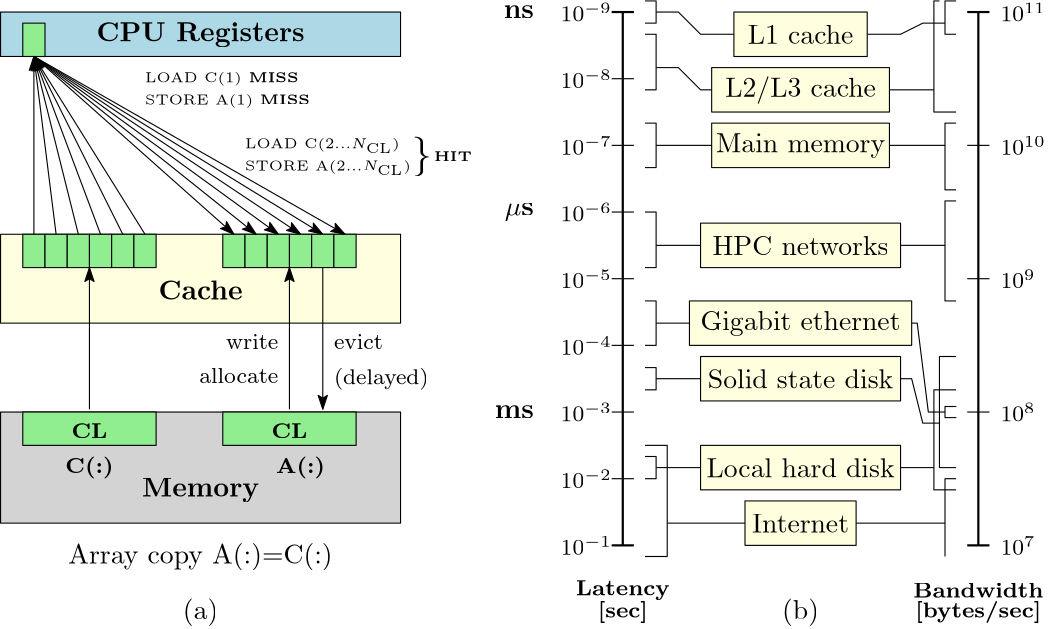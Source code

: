 <?xml version="1.0"?>
<!DOCTYPE ipe SYSTEM "ipe.dtd">
<ipe version="70107" creator="Ipe 7.1.7">
<info created="D:20160804062327" modified="D:20160804163906"/>
<ipestyle name="basic">
<symbol name="arrow/arc(spx)">
<path stroke="sym-stroke" fill="sym-stroke" pen="sym-pen">
0 0 m
-1 0.333 l
-1 -0.333 l
h
</path>
</symbol>
<symbol name="arrow/farc(spx)">
<path stroke="sym-stroke" fill="white" pen="sym-pen">
0 0 m
-1 0.333 l
-1 -0.333 l
h
</path>
</symbol>
<symbol name="arrow/ptarc(spx)">
<path stroke="sym-stroke" fill="sym-stroke" pen="sym-pen">
0 0 m
-1 0.333 l
-0.8 0 l
-1 -0.333 l
h
</path>
</symbol>
<symbol name="arrow/fptarc(spx)">
<path stroke="sym-stroke" fill="white" pen="sym-pen">
0 0 m
-1 0.333 l
-0.8 0 l
-1 -0.333 l
h
</path>
</symbol>
<symbol name="mark/circle(sx)" transformations="translations">
<path fill="sym-stroke">
0.6 0 0 0.6 0 0 e
0.4 0 0 0.4 0 0 e
</path>
</symbol>
<symbol name="mark/disk(sx)" transformations="translations">
<path fill="sym-stroke">
0.6 0 0 0.6 0 0 e
</path>
</symbol>
<symbol name="mark/fdisk(sfx)" transformations="translations">
<group>
<path fill="sym-fill">
0.5 0 0 0.5 0 0 e
</path>
<path fill="sym-stroke" fillrule="eofill">
0.6 0 0 0.6 0 0 e
0.4 0 0 0.4 0 0 e
</path>
</group>
</symbol>
<symbol name="mark/box(sx)" transformations="translations">
<path fill="sym-stroke" fillrule="eofill">
-0.6 -0.6 m
0.6 -0.6 l
0.6 0.6 l
-0.6 0.6 l
h
-0.4 -0.4 m
0.4 -0.4 l
0.4 0.4 l
-0.4 0.4 l
h
</path>
</symbol>
<symbol name="mark/square(sx)" transformations="translations">
<path fill="sym-stroke">
-0.6 -0.6 m
0.6 -0.6 l
0.6 0.6 l
-0.6 0.6 l
h
</path>
</symbol>
<symbol name="mark/fsquare(sfx)" transformations="translations">
<group>
<path fill="sym-fill">
-0.5 -0.5 m
0.5 -0.5 l
0.5 0.5 l
-0.5 0.5 l
h
</path>
<path fill="sym-stroke" fillrule="eofill">
-0.6 -0.6 m
0.6 -0.6 l
0.6 0.6 l
-0.6 0.6 l
h
-0.4 -0.4 m
0.4 -0.4 l
0.4 0.4 l
-0.4 0.4 l
h
</path>
</group>
</symbol>
<symbol name="mark/cross(sx)" transformations="translations">
<group>
<path fill="sym-stroke">
-0.43 -0.57 m
0.57 0.43 l
0.43 0.57 l
-0.57 -0.43 l
h
</path>
<path fill="sym-stroke">
-0.43 0.57 m
0.57 -0.43 l
0.43 -0.57 l
-0.57 0.43 l
h
</path>
</group>
</symbol>
<symbol name="arrow/fnormal(spx)">
<path stroke="sym-stroke" fill="white" pen="sym-pen">
0 0 m
-1 0.333 l
-1 -0.333 l
h
</path>
</symbol>
<symbol name="arrow/pointed(spx)">
<path stroke="sym-stroke" fill="sym-stroke" pen="sym-pen">
0 0 m
-1 0.333 l
-0.8 0 l
-1 -0.333 l
h
</path>
</symbol>
<symbol name="arrow/fpointed(spx)">
<path stroke="sym-stroke" fill="white" pen="sym-pen">
0 0 m
-1 0.333 l
-0.8 0 l
-1 -0.333 l
h
</path>
</symbol>
<symbol name="arrow/linear(spx)">
<path stroke="sym-stroke" pen="sym-pen">
-1 0.333 m
0 0 l
-1 -0.333 l
</path>
</symbol>
<symbol name="arrow/fdouble(spx)">
<path stroke="sym-stroke" fill="white" pen="sym-pen">
0 0 m
-1 0.333 l
-1 -0.333 l
h
-1 0 m
-2 0.333 l
-2 -0.333 l
h
</path>
</symbol>
<symbol name="arrow/double(spx)">
<path stroke="sym-stroke" fill="sym-stroke" pen="sym-pen">
0 0 m
-1 0.333 l
-1 -0.333 l
h
-1 0 m
-2 0.333 l
-2 -0.333 l
h
</path>
</symbol>
<pen name="heavier" value="0.8"/>
<pen name="fat" value="1.2"/>
<pen name="ultrafat" value="2"/>
<symbolsize name="large" value="5"/>
<symbolsize name="small" value="2"/>
<symbolsize name="tiny" value="1.1"/>
<arrowsize name="large" value="10"/>
<arrowsize name="small" value="5"/>
<arrowsize name="tiny" value="3"/>
<color name="red" value="1 0 0"/>
<color name="green" value="0 1 0"/>
<color name="blue" value="0 0 1"/>
<color name="yellow" value="1 1 0"/>
<color name="orange" value="1 0.647 0"/>
<color name="gold" value="1 0.843 0"/>
<color name="purple" value="0.627 0.125 0.941"/>
<color name="gray" value="0.745"/>
<color name="brown" value="0.647 0.165 0.165"/>
<color name="navy" value="0 0 0.502"/>
<color name="pink" value="1 0.753 0.796"/>
<color name="seagreen" value="0.18 0.545 0.341"/>
<color name="turquoise" value="0.251 0.878 0.816"/>
<color name="violet" value="0.933 0.51 0.933"/>
<color name="darkblue" value="0 0 0.545"/>
<color name="darkcyan" value="0 0.545 0.545"/>
<color name="darkgray" value="0.663"/>
<color name="darkgreen" value="0 0.392 0"/>
<color name="darkmagenta" value="0.545 0 0.545"/>
<color name="darkorange" value="1 0.549 0"/>
<color name="darkred" value="0.545 0 0"/>
<color name="lightblue" value="0.678 0.847 0.902"/>
<color name="lightcyan" value="0.878 1 1"/>
<color name="lightgray" value="0.827"/>
<color name="lightgreen" value="0.565 0.933 0.565"/>
<color name="lightyellow" value="1 1 0.878"/>
<dashstyle name="dashed" value="[4] 0"/>
<dashstyle name="dotted" value="[1 3] 0"/>
<dashstyle name="dash dotted" value="[4 2 1 2] 0"/>
<dashstyle name="dash dot dotted" value="[4 2 1 2 1 2] 0"/>
<textsize name="large" value="\large"/>
<textsize name="Large" value="\Large"/>
<textsize name="LARGE" value="\LARGE"/>
<textsize name="huge" value="\huge"/>
<textsize name="Huge" value="\Huge"/>
<textsize name="small" value="\small"/>
<textsize name="footnote" value="\footnotesize"/>
<textsize name="tiny" value="\tiny"/>
<textstyle name="center" begin="\begin{center}" end="\end{center}"/>
<textstyle name="itemize" begin="\begin{itemize}" end="\end{itemize}"/>
<textstyle name="item" begin="\begin{itemize}\item{}" end="\end{itemize}"/>
<gridsize name="4 pts" value="4"/>
<gridsize name="8 pts (~3 mm)" value="8"/>
<gridsize name="16 pts (~6 mm)" value="16"/>
<gridsize name="32 pts (~12 mm)" value="32"/>
<gridsize name="10 pts (~3.5 mm)" value="10"/>
<gridsize name="20 pts (~7 mm)" value="20"/>
<gridsize name="14 pts (~5 mm)" value="14"/>
<gridsize name="28 pts (~10 mm)" value="28"/>
<gridsize name="56 pts (~20 mm)" value="56"/>
<anglesize name="90 deg" value="90"/>
<anglesize name="60 deg" value="60"/>
<anglesize name="45 deg" value="45"/>
<anglesize name="30 deg" value="30"/>
<anglesize name="22.5 deg" value="22.5"/>
<tiling name="falling" angle="-60" step="4" width="1"/>
<tiling name="rising" angle="30" step="4" width="1"/>
</ipestyle>
<page>
<layer name="alpha"/>
<view layers="alpha" active="alpha"/>
<path layer="alpha" matrix="1 0 0 1 -8 -4" stroke="black" fill="lightyellow">
384 804 m
384 788 l
432 788 l
432 804 l
h
</path>
<path matrix="1 0 0 1 -8 -4" stroke="black" fill="lightyellow">
376 784 m
376 768 l
440 768 l
440 784 l
h
</path>
<path matrix="1 0 0 1 -8 -4" stroke="black" fill="lightyellow">
376 764 m
376 748 l
440 748 l
440 764 l
h
</path>
<path matrix="1 0 0 1 -8 -12" stroke="black" fill="lightyellow">
372 736 m
372 720 l
444 720 l
444 736 l
h
</path>
<path matrix="1 0 0 1 -8 -8" stroke="black" fill="lightyellow">
368 704 m
368 688 l
448 688 l
448 704 l
h
</path>
<path matrix="1 0 0 1 -8 -4" stroke="black" fill="lightyellow">
372 680 m
372 664 l
444 664 l
444 680 l
h
</path>
<path matrix="1 0 0 1 -8 -12" stroke="black" fill="lightyellow">
372 656 m
372 640 l
444 640 l
444 656 l
h
</path>
<path matrix="1 0 0 1 -8 0" stroke="black" fill="lightyellow">
388 624 m
388 608 l
428 608 l
428 624 l
h
</path>
<path matrix="1 0 0 0.666667 0 266.667" stroke="black" fill="lightblue">
112 800 m
112 776 l
256 776 l
256 800 l
h
</path>
<path matrix="1 0 0 1 0 -16" stroke="black" fill="lightyellow">
112 736 m
112 704 l
256 704 l
256 736 l
h
</path>
<path matrix="1 0 0 1 0 16" stroke="black" fill="lightgray">
112 640 m
112 600 l
256 600 l
256 640 l
h
</path>
<text matrix="1 0 0 1 8 0" transformations="translations" pos="176 792" stroke="black" type="label" width="74.957" height="6.926" depth="1.93" halign="center" valign="center">\bf CPU Registers</text>
<path matrix="1 0 0 1 0 8" stroke="black" fill="lightgreen">
120 788 m
120 776 l
128 776 l
128 788 l
h
</path>
<path matrix="1 0 0 1 0 -16" stroke="black" fill="lightgreen">
120 736 m
120 724 l
128 724 l
128 736 l
h
</path>
<path matrix="1 0 0 1 0 -16" stroke="black" fill="lightgreen">
128 736 m
128 724 l
136 724 l
136 736 l
h
</path>
<path matrix="1 0 0 1 0 -16" stroke="black" fill="lightgreen">
136 736 m
136 724 l
144 724 l
144 736 l
h
</path>
<path matrix="1 0 0 1 0 -16" stroke="black" fill="lightgreen">
144 736 m
144 724 l
152 724 l
152 736 l
h
</path>
<path matrix="1 0 0 1 0 -16" stroke="black" fill="lightgreen">
152 736 m
152 724 l
160 724 l
160 736 l
h
</path>
<path matrix="1 0 0 1 0 -16" stroke="black" fill="lightgreen">
160 736 m
160 724 l
168 724 l
168 736 l
h
</path>
<path matrix="1 0 0 1 72 -16" stroke="black" fill="lightgreen">
120 736 m
120 724 l
128 724 l
128 736 l
h
</path>
<path matrix="1 0 0 1 72 -16" stroke="black" fill="lightgreen">
128 736 m
128 724 l
136 724 l
136 736 l
h
</path>
<path matrix="1 0 0 1 72 -16" stroke="black" fill="lightgreen">
136 736 m
136 724 l
144 724 l
144 736 l
h
</path>
<path matrix="1 0 0 1 72 -16" stroke="black" fill="lightgreen">
144 736 m
144 724 l
152 724 l
152 736 l
h
</path>
<path matrix="1 0 0 1 72 -16" stroke="black" fill="lightgreen">
152 736 m
152 724 l
160 724 l
160 736 l
h
</path>
<path matrix="1 0 0 1 72 -16" stroke="black" fill="lightgreen">
160 736 m
160 724 l
168 724 l
168 736 l
h
</path>
<text matrix="1 0 0 1 8 -92" transformations="translations" pos="176 792" stroke="black" type="label" width="30.234" height="6.918" depth="0" halign="center" valign="center">\bf Cache</text>
<path matrix="1 0 0 1.6 0 -457.6" stroke="black" arrow="pointed/small">
124 736 m
124 776 l
</path>
<path matrix="1 0 0 1.6 0 -457.6" stroke="black" arrow="pointed/small">
132 736 m
124 776 l
</path>
<path matrix="1 0 0 1.6 0 -457.6" stroke="black" arrow="pointed/small">
140 736 m
124 776 l
</path>
<path matrix="1 0 0 1.6 0 -457.6" stroke="black" arrow="pointed/small">
148 736 m
124 776 l
</path>
<path matrix="1 0 0 1.6 0 -457.6" stroke="black" arrow="pointed/small">
156 736 m
124 776 l
</path>
<path matrix="1 0 0 1.6 0 -457.6" stroke="black" arrow="pointed/small">
164 736 m
124 776 l
</path>
<path matrix="1 0 0 1.6 0 -457.6" stroke="black" arrow="pointed/small">
124 776 m
196 736 l
</path>
<path matrix="1 0 0 1.6 0 -457.6" stroke="black" arrow="pointed/small">
124 776 m
204 736 l
</path>
<path matrix="1 0 0 1.6 0 -457.6" stroke="black" arrow="pointed/small">
124 776 m
212 736 l
</path>
<path matrix="1 0 0 1.6 0 -457.6" stroke="black" arrow="pointed/small">
124 776 m
220 736 l
</path>
<path matrix="1 0 0 1.6 0 -457.6" stroke="black" arrow="pointed/small">
124 776 m
228 736 l
</path>
<path matrix="1 0 0 1.6 0 -457.6" stroke="black" arrow="pointed/small">
124 776 m
236 736 l
</path>
<text matrix="1 0 0 1 8 -164" transformations="translations" pos="176 792" stroke="black" type="label" width="42.168" height="6.843" depth="1.93" halign="center" valign="center">\bf Memory</text>
<path matrix="1 0 0 1 0 16" stroke="black" fill="lightgreen">
120 640 m
120 628 l
168 628 l
168 640 l
h
</path>
<path matrix="1 0 0 1 0 16" stroke="black" fill="lightgreen">
192 640 m
192 628 l
240 628 l
240 640 l
h
</path>
<text matrix="1 0 0 1 -32 -140" transformations="translations" pos="176 792" stroke="black" type="label" width="12.907" height="5.468" depth="0" halign="center" valign="top" size="footnote">\bf CL</text>
<text matrix="1 0 0 1 40 -140" transformations="translations" pos="176 792" stroke="black" type="label" width="12.907" height="5.468" depth="0" halign="center" valign="top" size="footnote">\bf CL</text>
<path matrix="1 0 0 0.75 0 177" stroke="black" fill="lightgreen" arrow="pointed/small">
144 640 m
144 708 l
</path>
<path matrix="1 0 0 0.75 0 177" stroke="black" fill="lightgreen" arrow="pointed/small">
216 640 m
216 708 l
</path>
<path matrix="1 0 0 0.75 0 177" stroke="black" fill="lightgreen" arrow="pointed/small">
228 708 m
228 640 l
</path>
<text matrix="1 0 0 1 -32 -152" transformations="translations" pos="176 792" stroke="black" type="label" width="17.357" height="5.98" depth="1.99" halign="center" valign="top" size="footnote">\bf C(:)</text>
<text matrix="1 0 0 1 44 -152" transformations="translations" pos="176 792" stroke="black" type="label" width="17.656" height="5.98" depth="1.99" halign="center" valign="top" size="footnote">\bf A(:)</text>
<text matrix="1 0 0 1 -12 -24" transformations="translations" pos="176 792" stroke="black" type="label" width="59.361" height="3.741" depth="1.24" valign="center" size="tiny">STORE A(1) \bf MISS</text>
<text matrix="1 0 0 1 -12 -16" transformations="translations" pos="176 792" stroke="black" type="label" width="55.279" height="3.741" depth="1.24" valign="center" size="tiny">LOAD C(1) \bf MISS</text>
<text matrix="1 0 0 1 24 -48" transformations="translations" pos="176 792" stroke="black" type="label" width="59.752" height="3.736" depth="1.67" valign="center" size="tiny">STORE A(2...$N_{\mathrm{CL}}$)</text>
<text matrix="1 0 0 1 24 -40" transformations="translations" pos="176 792" stroke="black" type="label" width="55.67" height="3.736" depth="1.67" valign="center" size="tiny">LOAD C(2...$N_{\mathrm{CL}}$)</text>
<text matrix="1 0 0 1 -8 -16" transformations="translations" pos="276 764" stroke="black" type="label" width="13.671" height="3.418" depth="0" valign="center" size="tiny">\bf HIT</text>
<text matrix="1 0 0 1 -32 12" transformations="translations" pos="292 736" stroke="black" type="label" width="7.173" height="10.756" depth="3.59" valign="center" size="Large">\}</text>
<text matrix="1 0 0 1 36 -108" transformations="translations" pos="176 792" stroke="black" type="label" width="18.826" height="5.345" depth="0" halign="right" valign="top" size="footnote">write</text>
<text matrix="1 0 0 1 36 -120" transformations="translations" pos="176 792" stroke="black" type="label" width="28.463" height="5.535" depth="0" halign="right" valign="top" size="footnote">allocate</text>
<text matrix="1 0 0 1 56 -108" transformations="translations" pos="176 792" stroke="black" type="label" width="17.642" height="5.345" depth="0" valign="top" size="footnote">evict</text>
<text matrix="1 0 0 1 56 -120" transformations="translations" pos="176 792" stroke="black" type="label" width="34.109" height="5.98" depth="1.99" valign="top" size="footnote">(delayed)</text>
<path matrix="1 0 0 1 44 0" stroke="black" fill="lightgreen" pen="heavier">
288 800 m
296 800 l
</path>
<path matrix="1 0 0 1 44 0" stroke="black" fill="lightgreen">
288 776 m
296 776 l
</path>
<path matrix="1 0 0 1 44 0" stroke="black" fill="lightgreen">
288 752 m
296 752 l
</path>
<path matrix="1 0 0 1 44 0" stroke="black" fill="lightgreen">
288 728 m
296 728 l
</path>
<path matrix="1 0 0 1 44 -96" stroke="black" fill="lightgreen">
288 800 m
296 800 l
</path>
<path matrix="1 0 0 1 44 -96" stroke="black" fill="lightgreen">
288 776 m
296 776 l
</path>
<path matrix="1 0 0 1 44 -96" stroke="black" fill="lightgreen">
288 752 m
296 752 l
</path>
<path matrix="1 0 0 1 44 -96" stroke="black" fill="lightgreen">
288 728 m
296 728 l
</path>
<path matrix="1 0 0 1 44 0" stroke="black" fill="lightgreen" pen="heavier">
288 608 m
296 608 l
</path>
<path matrix="1 0 0 1 44 0" stroke="black" fill="lightgreen" pen="heavier">
292 800 m
292 608 l
</path>
<text matrix="1 0 0 1 28 0" transformations="translations" pos="304 800" stroke="black" type="label" width="18.376" height="6.665" depth="0" halign="right" valign="center" size="footnote">$10^{-9}$</text>
<text matrix="1 0 0 1 28 -24" transformations="translations" pos="304 800" stroke="black" type="label" width="18.376" height="6.665" depth="0" halign="right" valign="center" size="footnote">$10^{-8}$</text>
<text matrix="1 0 0 1 28 -48" transformations="translations" pos="304 800" stroke="black" type="label" width="18.376" height="6.665" depth="0" halign="right" valign="center" size="footnote">$10^{-7}$</text>
<text matrix="1 0 0 1 28 -72" transformations="translations" pos="304 800" stroke="black" type="label" width="18.376" height="6.665" depth="0" halign="right" valign="center" size="footnote">$10^{-6}$</text>
<text matrix="1 0 0 1 28 -96" transformations="translations" pos="304 800" stroke="black" type="label" width="18.376" height="6.665" depth="0" halign="right" valign="center" size="footnote">$10^{-5}$</text>
<text matrix="1 0 0 1 28 -120" transformations="translations" pos="304 800" stroke="black" type="label" width="18.376" height="6.665" depth="0" halign="right" valign="center" size="footnote">$10^{-4}$</text>
<text matrix="1 0 0 1 28 -144" transformations="translations" pos="304 800" stroke="black" type="label" width="18.376" height="6.665" depth="0" halign="right" valign="center" size="footnote">$10^{-3}$</text>
<text matrix="1 0 0 1 28 -168" transformations="translations" pos="304 800" stroke="black" type="label" width="18.376" height="6.665" depth="0" halign="right" valign="center" size="footnote">$10^{-2}$</text>
<text matrix="1 0 0 1 28 -192" transformations="translations" pos="304 800" stroke="black" type="label" width="18.376" height="6.665" depth="0" halign="right" valign="center" size="footnote">$10^{-1}$</text>
<text matrix="1 0 0 1 8 -188" transformations="translations" pos="176 792" stroke="black" type="label" width="95.254" height="7.473" depth="2.49" halign="center" valign="center">Array copy A(:)=C(:)</text>
<text transformations="translations" pos="304 800" stroke="black" type="label" width="10.884" height="4.428" depth="0" halign="right" valign="center">\bf ns</text>
<text matrix="1 0 0 1 0 -72" transformations="translations" pos="304 800" stroke="black" type="label" width="10.522" height="4.435" depth="1.93" halign="right" valign="center">\bf $\mathbf \mu$s</text>
<text matrix="1 0 0 1 0 -144" transformations="translations" pos="304 800" stroke="black" type="label" width="14.067" height="4.428" depth="0" halign="right" valign="center">\bf ms</text>
<path matrix="1 0 0 1 172 0" stroke="black" fill="lightgreen" pen="heavier">
288 800 m
296 800 l
</path>
<path matrix="1 0 0 1 172 0" stroke="black" fill="lightgreen" pen="heavier">
288 608 m
296 608 l
</path>
<path matrix="1 0 0 1 172 0" stroke="black" fill="lightgreen" pen="heavier">
292 800 m
292 608 l
</path>
<path matrix="1 0 0 1 -16 0" stroke="black" fill="lightgreen">
476 704 m
484 704 l
</path>
<path matrix="1 0 0 1 -16 0" stroke="black" fill="lightgreen">
476 752 m
484 752 l
</path>
<path matrix="1 0 0 1 -16 0" stroke="black" fill="lightgreen">
476 656 m
484 656 l
</path>
<text matrix="1 0 0 1 168 0" transformations="translations" pos="304 800" stroke="black" type="label" width="16.272" height="6.665" depth="0" valign="center" size="footnote">$10^{11}$</text>
<text matrix="1 0 0 1 168 -48" transformations="translations" pos="304 800" stroke="black" type="label" width="16.272" height="6.665" depth="0" valign="center" size="footnote">$10^{10}$</text>
<text matrix="1 0 0 1 168 -96" transformations="translations" pos="304 800" stroke="black" type="label" width="12.619" height="6.665" depth="0" valign="center" size="footnote">$10^{9}$</text>
<text matrix="1 0 0 1 168 -144" transformations="translations" pos="304 800" stroke="black" type="label" width="12.619" height="6.665" depth="0" valign="center" size="footnote">$10^{8}$</text>
<text matrix="1 0 0 1 168 -192" transformations="translations" pos="304 800" stroke="black" type="label" width="12.619" height="6.665" depth="0" valign="center" size="footnote">$10^{7}$</text>
<text matrix="1 0 0 1 224 0" transformations="translations" pos="176 792" stroke="black" type="label" width="38.052" height="6.918" depth="0" halign="center" valign="center">L1 cache</text>
<text matrix="1 0 0 1 224 -20" transformations="translations" pos="176 792" stroke="black" type="label" width="54.241" height="7.473" depth="2.49" halign="center" valign="center">L2/L3 cache</text>
<text matrix="1 0 0 1 224 -40" transformations="translations" pos="176 792" stroke="black" type="label" width="60.911" height="6.815" depth="1.93" halign="center" valign="center">Main memory</text>
<text matrix="1 0 0 1 224 -76" transformations="translations" pos="176 792" stroke="black" type="label" width="63.318" height="6.918" depth="0" halign="center" valign="center">HPC networks</text>
<text matrix="1 0 0 1 224 -104" transformations="translations" pos="176 792" stroke="black" type="label" width="72.049" height="6.926" depth="1.93" halign="center" valign="center">Gigabit ethernet</text>
<text matrix="1 0 0 1 224 -124" transformations="translations" pos="176 792" stroke="black" type="label" width="66.805" height="6.918" depth="0" halign="center" valign="center">Solid state disk</text>
<text matrix="1 0 0 1 224 -156" transformations="translations" pos="176 792" stroke="black" type="label" width="67.746" height="6.918" depth="0" halign="center" valign="center">Local hard disk</text>
<text matrix="1 0 0 1 224 -176" transformations="translations" pos="176 792" stroke="black" type="label" width="34.897" height="6.808" depth="0" halign="center" valign="center">Internet</text>
<path matrix="1 0 0 1 0 4" stroke="black">
344 800 m
348 800 l
348 792 l
344 792 l
</path>
<path matrix="1 0 0 1.25 0 -193" stroke="black">
344 788 m
348 788 l
348 772 l
344 772 l
</path>
<path matrix="1 0 0 2 0 -792" stroke="black">
348 796 m
356 796 l
364 792 l
376 792 l
</path>
<path stroke="black">
348 780 m
356 780 l
364 772 l
368 772 l
</path>
<path stroke="black">
344 760 m
348 760 l
348 744 l
344 744 l
</path>
<path stroke="black">
348 752 m
368 752 l
</path>
<path stroke="black">
344 728 m
348 728 l
348 708 l
344 708 l
</path>
<path stroke="black">
348 716 m
364 716 l
</path>
<path stroke="black">
344 696 m
348 696 l
348 680 l
344 680 l
</path>
<path stroke="black">
348 688 m
360 688 l
</path>
<path stroke="black">
344 672 m
348 672 l
348 664 l
344 664 l
</path>
<path stroke="black">
348 668 m
364 668 l
</path>
<path stroke="black">
344 640 m
348 640 l
348 632 l
344 632 l
</path>
<path stroke="black">
348 636 m
364 636 l
</path>
<path stroke="black">
344 644 m
352 644 l
352 604 l
344 604 l
</path>
<path stroke="black">
352 616 m
380 616 l
</path>
<path stroke="black">
456 804 m
452 804 l
452 792 l
456 792 l
</path>
<path stroke="black">
424 792 m
436 792 l
444 796 l
452 796 l
</path>
<path stroke="black">
450 804 m
448 804 l
448 764 l
456 764 l
</path>
<path stroke="black">
432 772 m
448 772 l
</path>
<path stroke="black">
456 760 m
452 760 l
452 736 l
456 736 l
</path>
<path stroke="black">
432 752 m
452 752 l
</path>
<path stroke="black">
456 732 m
452 732 l
452 696 l
456 696 l
</path>
<path stroke="black">
436 716 m
452 716 l
</path>
<path matrix="1.0202 0 0 1 -9.12985 -2" stroke="black">
456 660 m
452 660 l
452 656 l
456 656 l
</path>
<path stroke="black">
440 688 m
442 688 l
446 656 l
452 656 l
</path>
<path stroke="black">
456 676 m
450 676 l
450 636 l
456 636 l
</path>
<path stroke="black">
436 668 m
440 668 l
444 652 l
450 652 l
</path>
<path stroke="black">
456 664 m
448 664 l
448 628 l
456 628 l
</path>
<path stroke="black">
436 636 m
448 636 l
</path>
<path stroke="black">
456 632 m
452 632 l
452 604 l
</path>
<path stroke="black">
420 616 m
452 616 l
</path>
<text matrix="1 0 0 1 160 -200" transformations="translations" pos="176 792" stroke="black" type="label" width="33.787" height="5.468" depth="1.55" halign="center" valign="center" size="footnote">\bf Latency</text>
<text matrix="1 0 0 1 288 -200" transformations="translations" pos="176 792" stroke="black" type="label" width="46.933" height="5.535" depth="0" halign="center" valign="center" size="footnote">\bf Bandwidth</text>
<text matrix="1 0 0 1 160 -208" transformations="translations" pos="176 792" stroke="black" type="label" width="18.087" height="5.98" depth="1.99" halign="center" valign="center" size="footnote">\bf [sec]</text>
<text matrix="1 0 0 1 288 -208" transformations="translations" pos="176 792" stroke="black" type="label" width="45.395" height="5.98" depth="1.99" halign="center" valign="center" size="footnote">\bf [bytes/sec]</text>
<text matrix="1 0 0 1 8 -208" transformations="translations" pos="176 792" stroke="black" type="label" width="12.73" height="7.473" depth="2.49" halign="center" valign="center">(a)</text>
<text matrix="1 0 0 1 224 -208" transformations="translations" pos="176 792" stroke="black" type="label" width="13.284" height="7.473" depth="2.49" halign="center" valign="center">(b)</text>
</page>
</ipe>
